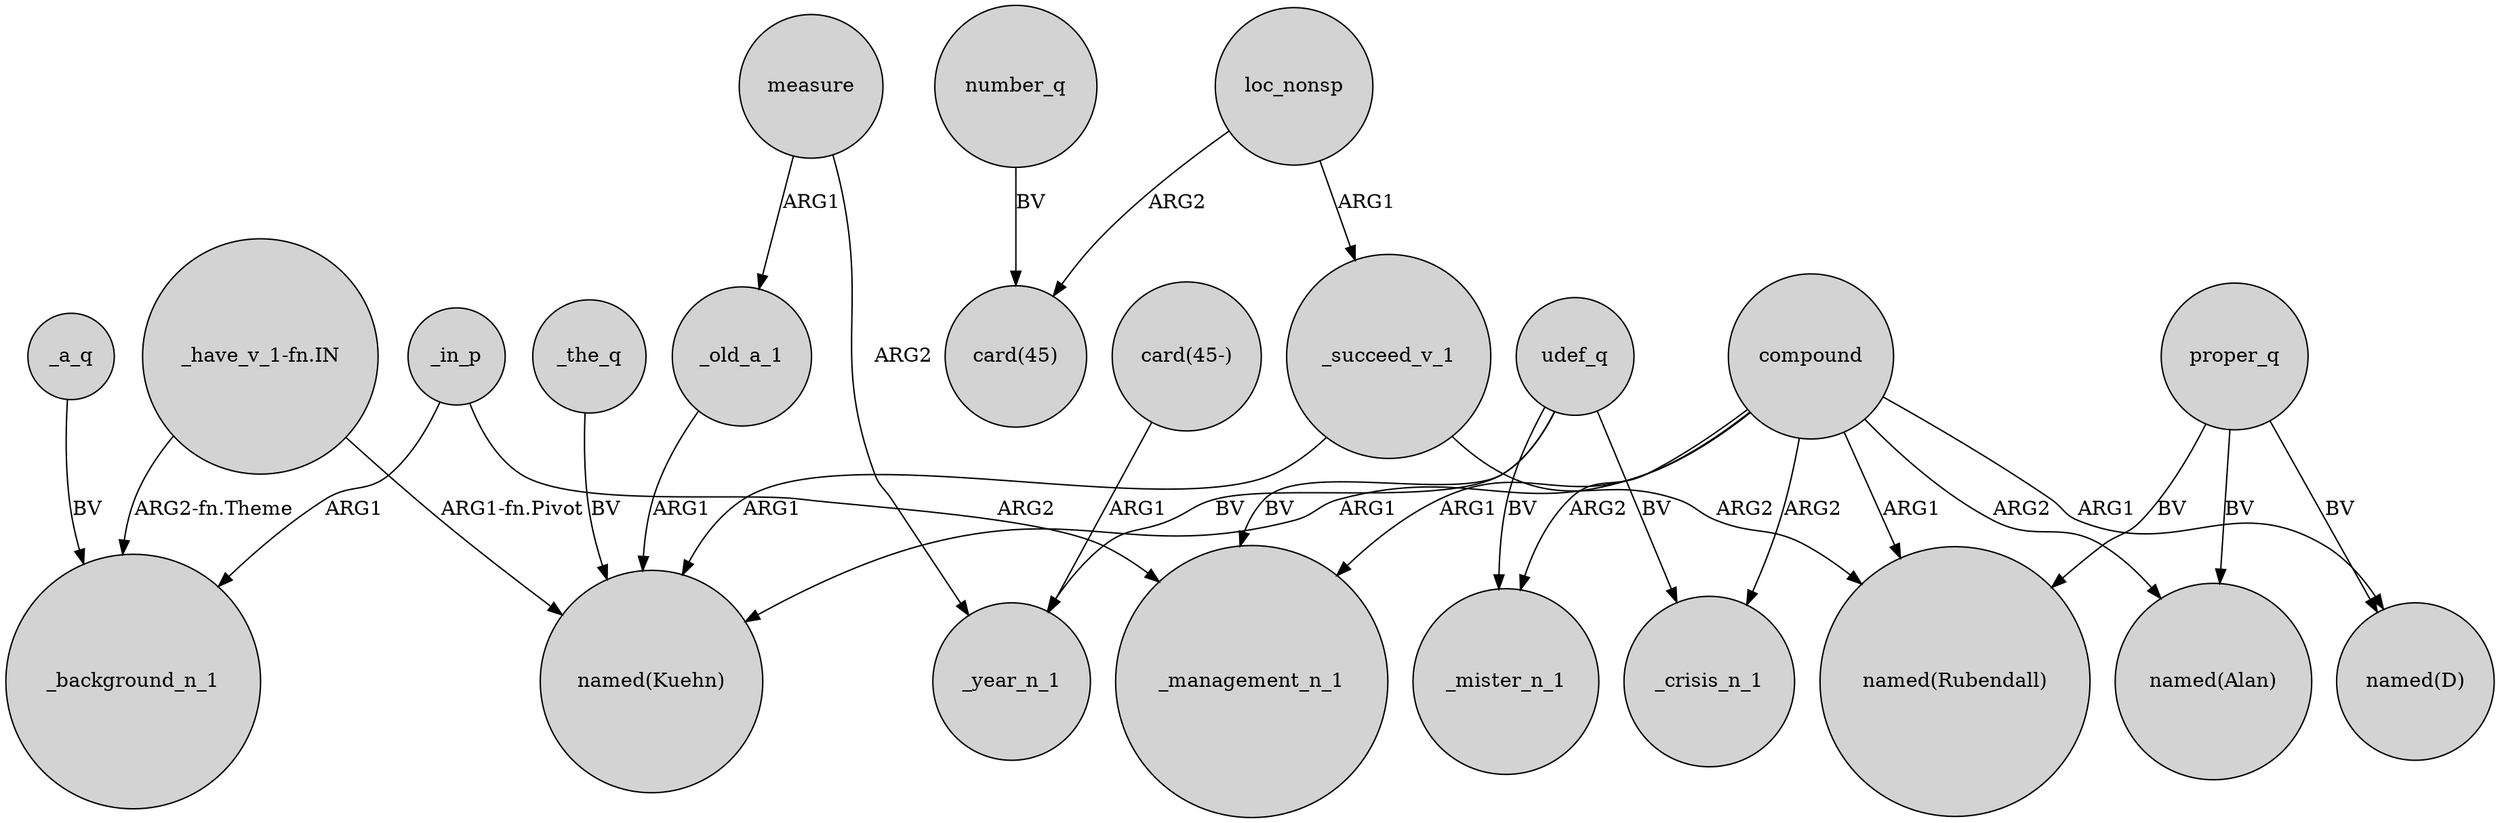 digraph {
	node [shape=circle style=filled]
	_succeed_v_1 -> "named(Kuehn)" [label=ARG1]
	measure -> _year_n_1 [label=ARG2]
	loc_nonsp -> _succeed_v_1 [label=ARG1]
	"card(45-)" -> _year_n_1 [label=ARG1]
	"_have_v_1-fn.IN" -> _background_n_1 [label="ARG2-fn.Theme"]
	_in_p -> _background_n_1 [label=ARG1]
	compound -> _mister_n_1 [label=ARG2]
	proper_q -> "named(Alan)" [label=BV]
	udef_q -> _mister_n_1 [label=BV]
	udef_q -> _crisis_n_1 [label=BV]
	udef_q -> _management_n_1 [label=BV]
	proper_q -> "named(Rubendall)" [label=BV]
	measure -> _old_a_1 [label=ARG1]
	_old_a_1 -> "named(Kuehn)" [label=ARG1]
	compound -> "named(Rubendall)" [label=ARG1]
	_the_q -> "named(Kuehn)" [label=BV]
	compound -> "named(Kuehn)" [label=ARG1]
	compound -> _crisis_n_1 [label=ARG2]
	compound -> "named(Alan)" [label=ARG2]
	_succeed_v_1 -> "named(Rubendall)" [label=ARG2]
	loc_nonsp -> "card(45)" [label=ARG2]
	_in_p -> _management_n_1 [label=ARG2]
	proper_q -> "named(D)" [label=BV]
	number_q -> "card(45)" [label=BV]
	udef_q -> _year_n_1 [label=BV]
	compound -> _management_n_1 [label=ARG1]
	"_have_v_1-fn.IN" -> "named(Kuehn)" [label="ARG1-fn.Pivot"]
	_a_q -> _background_n_1 [label=BV]
	compound -> "named(D)" [label=ARG1]
}

